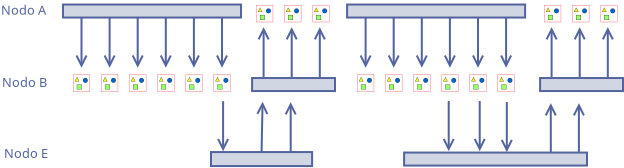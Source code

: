 <?xml version="1.0" encoding="UTF-8"?>
<dia:diagram xmlns:dia="http://www.lysator.liu.se/~alla/dia/">
  <dia:layer name="Background" visible="true" active="true">
    <dia:object type="Standard - Text" version="1" id="O0">
      <dia:attribute name="obj_pos">
        <dia:point val="7.85,7.732"/>
      </dia:attribute>
      <dia:attribute name="obj_bb">
        <dia:rectangle val="7.85,7.137;10.162,7.884"/>
      </dia:attribute>
      <dia:attribute name="text">
        <dia:composite type="text">
          <dia:attribute name="string">
            <dia:string>#Nodo A#</dia:string>
          </dia:attribute>
          <dia:attribute name="font">
            <dia:font family="sans" style="0" name="Helvetica"/>
          </dia:attribute>
          <dia:attribute name="height">
            <dia:real val="0.8"/>
          </dia:attribute>
          <dia:attribute name="pos">
            <dia:point val="7.85,7.732"/>
          </dia:attribute>
          <dia:attribute name="color">
            <dia:color val="#53639d"/>
          </dia:attribute>
          <dia:attribute name="alignment">
            <dia:enum val="0"/>
          </dia:attribute>
        </dia:composite>
      </dia:attribute>
      <dia:attribute name="valign">
        <dia:enum val="3"/>
      </dia:attribute>
    </dia:object>
    <dia:object type="Standard - Text" version="1" id="O1">
      <dia:attribute name="obj_pos">
        <dia:point val="7.905,11.343"/>
      </dia:attribute>
      <dia:attribute name="obj_bb">
        <dia:rectangle val="7.905,10.748;10.22,11.495"/>
      </dia:attribute>
      <dia:attribute name="text">
        <dia:composite type="text">
          <dia:attribute name="string">
            <dia:string>#Nodo B#</dia:string>
          </dia:attribute>
          <dia:attribute name="font">
            <dia:font family="sans" style="0" name="Helvetica"/>
          </dia:attribute>
          <dia:attribute name="height">
            <dia:real val="0.8"/>
          </dia:attribute>
          <dia:attribute name="pos">
            <dia:point val="7.905,11.343"/>
          </dia:attribute>
          <dia:attribute name="color">
            <dia:color val="#53639d"/>
          </dia:attribute>
          <dia:attribute name="alignment">
            <dia:enum val="0"/>
          </dia:attribute>
        </dia:composite>
      </dia:attribute>
      <dia:attribute name="valign">
        <dia:enum val="3"/>
      </dia:attribute>
    </dia:object>
    <dia:group>
      <dia:object type="Standard - Box" version="0" id="O2">
        <dia:attribute name="obj_pos">
          <dia:point val="10.95,7.224"/>
        </dia:attribute>
        <dia:attribute name="obj_bb">
          <dia:rectangle val="10.9,7.174;19.9,7.924"/>
        </dia:attribute>
        <dia:attribute name="elem_corner">
          <dia:point val="10.95,7.224"/>
        </dia:attribute>
        <dia:attribute name="elem_width">
          <dia:real val="8.9"/>
        </dia:attribute>
        <dia:attribute name="elem_height">
          <dia:real val="0.65"/>
        </dia:attribute>
        <dia:attribute name="border_color">
          <dia:color val="#53639d"/>
        </dia:attribute>
        <dia:attribute name="inner_color">
          <dia:color val="#d1d6e3"/>
        </dia:attribute>
        <dia:attribute name="show_background">
          <dia:boolean val="true"/>
        </dia:attribute>
      </dia:object>
      <dia:group>
        <dia:group>
          <dia:object type="Standard - Line" version="0" id="O3">
            <dia:attribute name="obj_pos">
              <dia:point val="11.875,7.879"/>
            </dia:attribute>
            <dia:attribute name="obj_bb">
              <dia:rectangle val="11.544,7.829;12.206,10.496"/>
            </dia:attribute>
            <dia:attribute name="conn_endpoints">
              <dia:point val="11.875,7.879"/>
              <dia:point val="11.875,10.384"/>
            </dia:attribute>
            <dia:attribute name="numcp">
              <dia:int val="1"/>
            </dia:attribute>
            <dia:attribute name="line_color">
              <dia:color val="#53639d"/>
            </dia:attribute>
            <dia:attribute name="end_arrow">
              <dia:enum val="1"/>
            </dia:attribute>
            <dia:attribute name="end_arrow_length">
              <dia:real val="0.5"/>
            </dia:attribute>
            <dia:attribute name="end_arrow_width">
              <dia:real val="0.5"/>
            </dia:attribute>
          </dia:object>
          <dia:object type="Standard - Image" version="0" id="O4">
            <dia:attribute name="obj_pos">
              <dia:point val="11.45,10.729"/>
            </dia:attribute>
            <dia:attribute name="obj_bb">
              <dia:rectangle val="11.4,10.679;12.35,11.629"/>
            </dia:attribute>
            <dia:attribute name="elem_corner">
              <dia:point val="11.45,10.729"/>
            </dia:attribute>
            <dia:attribute name="elem_width">
              <dia:real val="0.85"/>
            </dia:attribute>
            <dia:attribute name="elem_height">
              <dia:real val="0.85"/>
            </dia:attribute>
            <dia:attribute name="draw_border">
              <dia:boolean val="false"/>
            </dia:attribute>
            <dia:attribute name="keep_aspect">
              <dia:boolean val="true"/>
            </dia:attribute>
            <dia:attribute name="file">
              <dia:string>#/home/cnn/Dropbox/personal/pfe/documentacion/memoria/images/cruz.png#</dia:string>
            </dia:attribute>
          </dia:object>
        </dia:group>
        <dia:group>
          <dia:object type="Standard - Line" version="0" id="O5">
            <dia:attribute name="obj_pos">
              <dia:point val="13.28,7.879"/>
            </dia:attribute>
            <dia:attribute name="obj_bb">
              <dia:rectangle val="12.949,7.829;13.611,10.496"/>
            </dia:attribute>
            <dia:attribute name="conn_endpoints">
              <dia:point val="13.28,7.879"/>
              <dia:point val="13.28,10.384"/>
            </dia:attribute>
            <dia:attribute name="numcp">
              <dia:int val="1"/>
            </dia:attribute>
            <dia:attribute name="line_color">
              <dia:color val="#53639d"/>
            </dia:attribute>
            <dia:attribute name="end_arrow">
              <dia:enum val="1"/>
            </dia:attribute>
            <dia:attribute name="end_arrow_length">
              <dia:real val="0.5"/>
            </dia:attribute>
            <dia:attribute name="end_arrow_width">
              <dia:real val="0.5"/>
            </dia:attribute>
          </dia:object>
          <dia:object type="Standard - Image" version="0" id="O6">
            <dia:attribute name="obj_pos">
              <dia:point val="12.855,10.729"/>
            </dia:attribute>
            <dia:attribute name="obj_bb">
              <dia:rectangle val="12.805,10.679;13.755,11.629"/>
            </dia:attribute>
            <dia:attribute name="elem_corner">
              <dia:point val="12.855,10.729"/>
            </dia:attribute>
            <dia:attribute name="elem_width">
              <dia:real val="0.85"/>
            </dia:attribute>
            <dia:attribute name="elem_height">
              <dia:real val="0.85"/>
            </dia:attribute>
            <dia:attribute name="draw_border">
              <dia:boolean val="false"/>
            </dia:attribute>
            <dia:attribute name="keep_aspect">
              <dia:boolean val="true"/>
            </dia:attribute>
            <dia:attribute name="file">
              <dia:string>#/home/cnn/Dropbox/personal/pfe/documentacion/memoria/images/cruz.png#</dia:string>
            </dia:attribute>
          </dia:object>
        </dia:group>
        <dia:group>
          <dia:object type="Standard - Line" version="0" id="O7">
            <dia:attribute name="obj_pos">
              <dia:point val="14.685,7.879"/>
            </dia:attribute>
            <dia:attribute name="obj_bb">
              <dia:rectangle val="14.354,7.829;15.016,10.496"/>
            </dia:attribute>
            <dia:attribute name="conn_endpoints">
              <dia:point val="14.685,7.879"/>
              <dia:point val="14.685,10.384"/>
            </dia:attribute>
            <dia:attribute name="numcp">
              <dia:int val="1"/>
            </dia:attribute>
            <dia:attribute name="line_color">
              <dia:color val="#53639d"/>
            </dia:attribute>
            <dia:attribute name="end_arrow">
              <dia:enum val="1"/>
            </dia:attribute>
            <dia:attribute name="end_arrow_length">
              <dia:real val="0.5"/>
            </dia:attribute>
            <dia:attribute name="end_arrow_width">
              <dia:real val="0.5"/>
            </dia:attribute>
          </dia:object>
          <dia:object type="Standard - Image" version="0" id="O8">
            <dia:attribute name="obj_pos">
              <dia:point val="14.26,10.729"/>
            </dia:attribute>
            <dia:attribute name="obj_bb">
              <dia:rectangle val="14.21,10.679;15.16,11.629"/>
            </dia:attribute>
            <dia:attribute name="elem_corner">
              <dia:point val="14.26,10.729"/>
            </dia:attribute>
            <dia:attribute name="elem_width">
              <dia:real val="0.85"/>
            </dia:attribute>
            <dia:attribute name="elem_height">
              <dia:real val="0.85"/>
            </dia:attribute>
            <dia:attribute name="draw_border">
              <dia:boolean val="false"/>
            </dia:attribute>
            <dia:attribute name="keep_aspect">
              <dia:boolean val="true"/>
            </dia:attribute>
            <dia:attribute name="file">
              <dia:string>#/home/cnn/Dropbox/personal/pfe/documentacion/memoria/images/cruz.png#</dia:string>
            </dia:attribute>
          </dia:object>
        </dia:group>
        <dia:group>
          <dia:object type="Standard - Line" version="0" id="O9">
            <dia:attribute name="obj_pos">
              <dia:point val="16.09,7.879"/>
            </dia:attribute>
            <dia:attribute name="obj_bb">
              <dia:rectangle val="15.759,7.829;16.421,10.496"/>
            </dia:attribute>
            <dia:attribute name="conn_endpoints">
              <dia:point val="16.09,7.879"/>
              <dia:point val="16.09,10.384"/>
            </dia:attribute>
            <dia:attribute name="numcp">
              <dia:int val="1"/>
            </dia:attribute>
            <dia:attribute name="line_color">
              <dia:color val="#53639d"/>
            </dia:attribute>
            <dia:attribute name="end_arrow">
              <dia:enum val="1"/>
            </dia:attribute>
            <dia:attribute name="end_arrow_length">
              <dia:real val="0.5"/>
            </dia:attribute>
            <dia:attribute name="end_arrow_width">
              <dia:real val="0.5"/>
            </dia:attribute>
          </dia:object>
          <dia:object type="Standard - Image" version="0" id="O10">
            <dia:attribute name="obj_pos">
              <dia:point val="15.665,10.729"/>
            </dia:attribute>
            <dia:attribute name="obj_bb">
              <dia:rectangle val="15.615,10.679;16.565,11.629"/>
            </dia:attribute>
            <dia:attribute name="elem_corner">
              <dia:point val="15.665,10.729"/>
            </dia:attribute>
            <dia:attribute name="elem_width">
              <dia:real val="0.85"/>
            </dia:attribute>
            <dia:attribute name="elem_height">
              <dia:real val="0.85"/>
            </dia:attribute>
            <dia:attribute name="draw_border">
              <dia:boolean val="false"/>
            </dia:attribute>
            <dia:attribute name="keep_aspect">
              <dia:boolean val="true"/>
            </dia:attribute>
            <dia:attribute name="file">
              <dia:string>#/home/cnn/Dropbox/personal/pfe/documentacion/memoria/images/cruz.png#</dia:string>
            </dia:attribute>
          </dia:object>
        </dia:group>
        <dia:group>
          <dia:object type="Standard - Line" version="0" id="O11">
            <dia:attribute name="obj_pos">
              <dia:point val="17.495,7.879"/>
            </dia:attribute>
            <dia:attribute name="obj_bb">
              <dia:rectangle val="17.164,7.829;17.826,10.496"/>
            </dia:attribute>
            <dia:attribute name="conn_endpoints">
              <dia:point val="17.495,7.879"/>
              <dia:point val="17.495,10.384"/>
            </dia:attribute>
            <dia:attribute name="numcp">
              <dia:int val="1"/>
            </dia:attribute>
            <dia:attribute name="line_color">
              <dia:color val="#53639d"/>
            </dia:attribute>
            <dia:attribute name="end_arrow">
              <dia:enum val="1"/>
            </dia:attribute>
            <dia:attribute name="end_arrow_length">
              <dia:real val="0.5"/>
            </dia:attribute>
            <dia:attribute name="end_arrow_width">
              <dia:real val="0.5"/>
            </dia:attribute>
          </dia:object>
          <dia:object type="Standard - Image" version="0" id="O12">
            <dia:attribute name="obj_pos">
              <dia:point val="17.07,10.729"/>
            </dia:attribute>
            <dia:attribute name="obj_bb">
              <dia:rectangle val="17.02,10.679;17.97,11.629"/>
            </dia:attribute>
            <dia:attribute name="elem_corner">
              <dia:point val="17.07,10.729"/>
            </dia:attribute>
            <dia:attribute name="elem_width">
              <dia:real val="0.85"/>
            </dia:attribute>
            <dia:attribute name="elem_height">
              <dia:real val="0.85"/>
            </dia:attribute>
            <dia:attribute name="draw_border">
              <dia:boolean val="false"/>
            </dia:attribute>
            <dia:attribute name="keep_aspect">
              <dia:boolean val="true"/>
            </dia:attribute>
            <dia:attribute name="file">
              <dia:string>#/home/cnn/Dropbox/personal/pfe/documentacion/memoria/images/cruz.png#</dia:string>
            </dia:attribute>
          </dia:object>
        </dia:group>
        <dia:group>
          <dia:object type="Standard - Line" version="0" id="O13">
            <dia:attribute name="obj_pos">
              <dia:point val="18.9,7.879"/>
            </dia:attribute>
            <dia:attribute name="obj_bb">
              <dia:rectangle val="18.569,7.829;19.231,10.496"/>
            </dia:attribute>
            <dia:attribute name="conn_endpoints">
              <dia:point val="18.9,7.879"/>
              <dia:point val="18.9,10.384"/>
            </dia:attribute>
            <dia:attribute name="numcp">
              <dia:int val="1"/>
            </dia:attribute>
            <dia:attribute name="line_color">
              <dia:color val="#53639d"/>
            </dia:attribute>
            <dia:attribute name="end_arrow">
              <dia:enum val="1"/>
            </dia:attribute>
            <dia:attribute name="end_arrow_length">
              <dia:real val="0.5"/>
            </dia:attribute>
            <dia:attribute name="end_arrow_width">
              <dia:real val="0.5"/>
            </dia:attribute>
          </dia:object>
          <dia:object type="Standard - Image" version="0" id="O14">
            <dia:attribute name="obj_pos">
              <dia:point val="18.475,10.729"/>
            </dia:attribute>
            <dia:attribute name="obj_bb">
              <dia:rectangle val="18.425,10.679;19.375,11.629"/>
            </dia:attribute>
            <dia:attribute name="elem_corner">
              <dia:point val="18.475,10.729"/>
            </dia:attribute>
            <dia:attribute name="elem_width">
              <dia:real val="0.85"/>
            </dia:attribute>
            <dia:attribute name="elem_height">
              <dia:real val="0.85"/>
            </dia:attribute>
            <dia:attribute name="draw_border">
              <dia:boolean val="false"/>
            </dia:attribute>
            <dia:attribute name="keep_aspect">
              <dia:boolean val="true"/>
            </dia:attribute>
            <dia:attribute name="file">
              <dia:string>#/home/cnn/Dropbox/personal/pfe/documentacion/memoria/images/cruz.png#</dia:string>
            </dia:attribute>
          </dia:object>
        </dia:group>
      </dia:group>
    </dia:group>
    <dia:group>
      <dia:object type="Standard - Box" version="0" id="O15">
        <dia:attribute name="obj_pos">
          <dia:point val="25.155,7.224"/>
        </dia:attribute>
        <dia:attribute name="obj_bb">
          <dia:rectangle val="25.105,7.174;34.105,7.924"/>
        </dia:attribute>
        <dia:attribute name="elem_corner">
          <dia:point val="25.155,7.224"/>
        </dia:attribute>
        <dia:attribute name="elem_width">
          <dia:real val="8.9"/>
        </dia:attribute>
        <dia:attribute name="elem_height">
          <dia:real val="0.65"/>
        </dia:attribute>
        <dia:attribute name="border_color">
          <dia:color val="#53639d"/>
        </dia:attribute>
        <dia:attribute name="inner_color">
          <dia:color val="#d1d6e3"/>
        </dia:attribute>
        <dia:attribute name="show_background">
          <dia:boolean val="true"/>
        </dia:attribute>
      </dia:object>
      <dia:group>
        <dia:group>
          <dia:object type="Standard - Line" version="0" id="O16">
            <dia:attribute name="obj_pos">
              <dia:point val="26.08,7.879"/>
            </dia:attribute>
            <dia:attribute name="obj_bb">
              <dia:rectangle val="25.749,7.829;26.411,10.496"/>
            </dia:attribute>
            <dia:attribute name="conn_endpoints">
              <dia:point val="26.08,7.879"/>
              <dia:point val="26.08,10.384"/>
            </dia:attribute>
            <dia:attribute name="numcp">
              <dia:int val="1"/>
            </dia:attribute>
            <dia:attribute name="line_color">
              <dia:color val="#53639d"/>
            </dia:attribute>
            <dia:attribute name="end_arrow">
              <dia:enum val="1"/>
            </dia:attribute>
            <dia:attribute name="end_arrow_length">
              <dia:real val="0.5"/>
            </dia:attribute>
            <dia:attribute name="end_arrow_width">
              <dia:real val="0.5"/>
            </dia:attribute>
          </dia:object>
          <dia:object type="Standard - Image" version="0" id="O17">
            <dia:attribute name="obj_pos">
              <dia:point val="25.655,10.729"/>
            </dia:attribute>
            <dia:attribute name="obj_bb">
              <dia:rectangle val="25.605,10.679;26.555,11.629"/>
            </dia:attribute>
            <dia:attribute name="elem_corner">
              <dia:point val="25.655,10.729"/>
            </dia:attribute>
            <dia:attribute name="elem_width">
              <dia:real val="0.85"/>
            </dia:attribute>
            <dia:attribute name="elem_height">
              <dia:real val="0.85"/>
            </dia:attribute>
            <dia:attribute name="draw_border">
              <dia:boolean val="false"/>
            </dia:attribute>
            <dia:attribute name="keep_aspect">
              <dia:boolean val="true"/>
            </dia:attribute>
            <dia:attribute name="file">
              <dia:string>#/home/cnn/Dropbox/personal/pfe/documentacion/memoria/images/cruz.png#</dia:string>
            </dia:attribute>
          </dia:object>
        </dia:group>
        <dia:group>
          <dia:object type="Standard - Line" version="0" id="O18">
            <dia:attribute name="obj_pos">
              <dia:point val="27.485,7.879"/>
            </dia:attribute>
            <dia:attribute name="obj_bb">
              <dia:rectangle val="27.154,7.829;27.816,10.496"/>
            </dia:attribute>
            <dia:attribute name="conn_endpoints">
              <dia:point val="27.485,7.879"/>
              <dia:point val="27.485,10.384"/>
            </dia:attribute>
            <dia:attribute name="numcp">
              <dia:int val="1"/>
            </dia:attribute>
            <dia:attribute name="line_color">
              <dia:color val="#53639d"/>
            </dia:attribute>
            <dia:attribute name="end_arrow">
              <dia:enum val="1"/>
            </dia:attribute>
            <dia:attribute name="end_arrow_length">
              <dia:real val="0.5"/>
            </dia:attribute>
            <dia:attribute name="end_arrow_width">
              <dia:real val="0.5"/>
            </dia:attribute>
          </dia:object>
          <dia:object type="Standard - Image" version="0" id="O19">
            <dia:attribute name="obj_pos">
              <dia:point val="27.06,10.729"/>
            </dia:attribute>
            <dia:attribute name="obj_bb">
              <dia:rectangle val="27.01,10.679;27.96,11.629"/>
            </dia:attribute>
            <dia:attribute name="elem_corner">
              <dia:point val="27.06,10.729"/>
            </dia:attribute>
            <dia:attribute name="elem_width">
              <dia:real val="0.85"/>
            </dia:attribute>
            <dia:attribute name="elem_height">
              <dia:real val="0.85"/>
            </dia:attribute>
            <dia:attribute name="draw_border">
              <dia:boolean val="false"/>
            </dia:attribute>
            <dia:attribute name="keep_aspect">
              <dia:boolean val="true"/>
            </dia:attribute>
            <dia:attribute name="file">
              <dia:string>#/home/cnn/Dropbox/personal/pfe/documentacion/memoria/images/cruz.png#</dia:string>
            </dia:attribute>
          </dia:object>
        </dia:group>
        <dia:group>
          <dia:object type="Standard - Line" version="0" id="O20">
            <dia:attribute name="obj_pos">
              <dia:point val="28.89,7.879"/>
            </dia:attribute>
            <dia:attribute name="obj_bb">
              <dia:rectangle val="28.559,7.829;29.221,10.496"/>
            </dia:attribute>
            <dia:attribute name="conn_endpoints">
              <dia:point val="28.89,7.879"/>
              <dia:point val="28.89,10.384"/>
            </dia:attribute>
            <dia:attribute name="numcp">
              <dia:int val="1"/>
            </dia:attribute>
            <dia:attribute name="line_color">
              <dia:color val="#53639d"/>
            </dia:attribute>
            <dia:attribute name="end_arrow">
              <dia:enum val="1"/>
            </dia:attribute>
            <dia:attribute name="end_arrow_length">
              <dia:real val="0.5"/>
            </dia:attribute>
            <dia:attribute name="end_arrow_width">
              <dia:real val="0.5"/>
            </dia:attribute>
          </dia:object>
          <dia:object type="Standard - Image" version="0" id="O21">
            <dia:attribute name="obj_pos">
              <dia:point val="28.465,10.729"/>
            </dia:attribute>
            <dia:attribute name="obj_bb">
              <dia:rectangle val="28.415,10.679;29.365,11.629"/>
            </dia:attribute>
            <dia:attribute name="elem_corner">
              <dia:point val="28.465,10.729"/>
            </dia:attribute>
            <dia:attribute name="elem_width">
              <dia:real val="0.85"/>
            </dia:attribute>
            <dia:attribute name="elem_height">
              <dia:real val="0.85"/>
            </dia:attribute>
            <dia:attribute name="draw_border">
              <dia:boolean val="false"/>
            </dia:attribute>
            <dia:attribute name="keep_aspect">
              <dia:boolean val="true"/>
            </dia:attribute>
            <dia:attribute name="file">
              <dia:string>#/home/cnn/Dropbox/personal/pfe/documentacion/memoria/images/cruz.png#</dia:string>
            </dia:attribute>
          </dia:object>
        </dia:group>
        <dia:group>
          <dia:object type="Standard - Line" version="0" id="O22">
            <dia:attribute name="obj_pos">
              <dia:point val="30.295,7.879"/>
            </dia:attribute>
            <dia:attribute name="obj_bb">
              <dia:rectangle val="29.964,7.829;30.626,10.496"/>
            </dia:attribute>
            <dia:attribute name="conn_endpoints">
              <dia:point val="30.295,7.879"/>
              <dia:point val="30.295,10.384"/>
            </dia:attribute>
            <dia:attribute name="numcp">
              <dia:int val="1"/>
            </dia:attribute>
            <dia:attribute name="line_color">
              <dia:color val="#53639d"/>
            </dia:attribute>
            <dia:attribute name="end_arrow">
              <dia:enum val="1"/>
            </dia:attribute>
            <dia:attribute name="end_arrow_length">
              <dia:real val="0.5"/>
            </dia:attribute>
            <dia:attribute name="end_arrow_width">
              <dia:real val="0.5"/>
            </dia:attribute>
          </dia:object>
          <dia:object type="Standard - Image" version="0" id="O23">
            <dia:attribute name="obj_pos">
              <dia:point val="29.87,10.729"/>
            </dia:attribute>
            <dia:attribute name="obj_bb">
              <dia:rectangle val="29.82,10.679;30.77,11.629"/>
            </dia:attribute>
            <dia:attribute name="elem_corner">
              <dia:point val="29.87,10.729"/>
            </dia:attribute>
            <dia:attribute name="elem_width">
              <dia:real val="0.85"/>
            </dia:attribute>
            <dia:attribute name="elem_height">
              <dia:real val="0.85"/>
            </dia:attribute>
            <dia:attribute name="draw_border">
              <dia:boolean val="false"/>
            </dia:attribute>
            <dia:attribute name="keep_aspect">
              <dia:boolean val="true"/>
            </dia:attribute>
            <dia:attribute name="file">
              <dia:string>#/home/cnn/Dropbox/personal/pfe/documentacion/memoria/images/cruz.png#</dia:string>
            </dia:attribute>
          </dia:object>
        </dia:group>
        <dia:group>
          <dia:object type="Standard - Line" version="0" id="O24">
            <dia:attribute name="obj_pos">
              <dia:point val="31.7,7.879"/>
            </dia:attribute>
            <dia:attribute name="obj_bb">
              <dia:rectangle val="31.369,7.829;32.031,10.496"/>
            </dia:attribute>
            <dia:attribute name="conn_endpoints">
              <dia:point val="31.7,7.879"/>
              <dia:point val="31.7,10.384"/>
            </dia:attribute>
            <dia:attribute name="numcp">
              <dia:int val="1"/>
            </dia:attribute>
            <dia:attribute name="line_color">
              <dia:color val="#53639d"/>
            </dia:attribute>
            <dia:attribute name="end_arrow">
              <dia:enum val="1"/>
            </dia:attribute>
            <dia:attribute name="end_arrow_length">
              <dia:real val="0.5"/>
            </dia:attribute>
            <dia:attribute name="end_arrow_width">
              <dia:real val="0.5"/>
            </dia:attribute>
          </dia:object>
          <dia:object type="Standard - Image" version="0" id="O25">
            <dia:attribute name="obj_pos">
              <dia:point val="31.275,10.729"/>
            </dia:attribute>
            <dia:attribute name="obj_bb">
              <dia:rectangle val="31.225,10.679;32.175,11.629"/>
            </dia:attribute>
            <dia:attribute name="elem_corner">
              <dia:point val="31.275,10.729"/>
            </dia:attribute>
            <dia:attribute name="elem_width">
              <dia:real val="0.85"/>
            </dia:attribute>
            <dia:attribute name="elem_height">
              <dia:real val="0.85"/>
            </dia:attribute>
            <dia:attribute name="draw_border">
              <dia:boolean val="false"/>
            </dia:attribute>
            <dia:attribute name="keep_aspect">
              <dia:boolean val="true"/>
            </dia:attribute>
            <dia:attribute name="file">
              <dia:string>#/home/cnn/Dropbox/personal/pfe/documentacion/memoria/images/cruz.png#</dia:string>
            </dia:attribute>
          </dia:object>
        </dia:group>
        <dia:group>
          <dia:object type="Standard - Line" version="0" id="O26">
            <dia:attribute name="obj_pos">
              <dia:point val="33.105,7.879"/>
            </dia:attribute>
            <dia:attribute name="obj_bb">
              <dia:rectangle val="32.774,7.829;33.436,10.496"/>
            </dia:attribute>
            <dia:attribute name="conn_endpoints">
              <dia:point val="33.105,7.879"/>
              <dia:point val="33.105,10.384"/>
            </dia:attribute>
            <dia:attribute name="numcp">
              <dia:int val="1"/>
            </dia:attribute>
            <dia:attribute name="line_color">
              <dia:color val="#53639d"/>
            </dia:attribute>
            <dia:attribute name="end_arrow">
              <dia:enum val="1"/>
            </dia:attribute>
            <dia:attribute name="end_arrow_length">
              <dia:real val="0.5"/>
            </dia:attribute>
            <dia:attribute name="end_arrow_width">
              <dia:real val="0.5"/>
            </dia:attribute>
          </dia:object>
          <dia:object type="Standard - Image" version="0" id="O27">
            <dia:attribute name="obj_pos">
              <dia:point val="32.68,10.729"/>
            </dia:attribute>
            <dia:attribute name="obj_bb">
              <dia:rectangle val="32.63,10.679;33.58,11.629"/>
            </dia:attribute>
            <dia:attribute name="elem_corner">
              <dia:point val="32.68,10.729"/>
            </dia:attribute>
            <dia:attribute name="elem_width">
              <dia:real val="0.85"/>
            </dia:attribute>
            <dia:attribute name="elem_height">
              <dia:real val="0.85"/>
            </dia:attribute>
            <dia:attribute name="draw_border">
              <dia:boolean val="false"/>
            </dia:attribute>
            <dia:attribute name="keep_aspect">
              <dia:boolean val="true"/>
            </dia:attribute>
            <dia:attribute name="file">
              <dia:string>#/home/cnn/Dropbox/personal/pfe/documentacion/memoria/images/cruz.png#</dia:string>
            </dia:attribute>
          </dia:object>
        </dia:group>
      </dia:group>
    </dia:group>
    <dia:group>
      <dia:object type="Standard - Box" version="0" id="O28">
        <dia:attribute name="obj_pos">
          <dia:point val="20.405,10.899"/>
        </dia:attribute>
        <dia:attribute name="obj_bb">
          <dia:rectangle val="20.355,10.849;24.6,11.599"/>
        </dia:attribute>
        <dia:attribute name="elem_corner">
          <dia:point val="20.405,10.899"/>
        </dia:attribute>
        <dia:attribute name="elem_width">
          <dia:real val="4.145"/>
        </dia:attribute>
        <dia:attribute name="elem_height">
          <dia:real val="0.65"/>
        </dia:attribute>
        <dia:attribute name="border_color">
          <dia:color val="#53639d"/>
        </dia:attribute>
        <dia:attribute name="inner_color">
          <dia:color val="#d1d6e3"/>
        </dia:attribute>
        <dia:attribute name="show_background">
          <dia:boolean val="true"/>
        </dia:attribute>
      </dia:object>
      <dia:object type="Standard - Line" version="0" id="O29">
        <dia:attribute name="obj_pos">
          <dia:point val="20.98,8.354"/>
        </dia:attribute>
        <dia:attribute name="obj_bb">
          <dia:rectangle val="20.649,8.304;21.311,10.909"/>
        </dia:attribute>
        <dia:attribute name="conn_endpoints">
          <dia:point val="20.98,8.354"/>
          <dia:point val="20.98,10.859"/>
        </dia:attribute>
        <dia:attribute name="numcp">
          <dia:int val="1"/>
        </dia:attribute>
        <dia:attribute name="line_color">
          <dia:color val="#53639d"/>
        </dia:attribute>
        <dia:attribute name="start_arrow">
          <dia:enum val="1"/>
        </dia:attribute>
        <dia:attribute name="start_arrow_length">
          <dia:real val="0.5"/>
        </dia:attribute>
        <dia:attribute name="start_arrow_width">
          <dia:real val="0.5"/>
        </dia:attribute>
      </dia:object>
      <dia:object type="Standard - Image" version="0" id="O30">
        <dia:attribute name="obj_pos">
          <dia:point val="20.605,7.254"/>
        </dia:attribute>
        <dia:attribute name="obj_bb">
          <dia:rectangle val="20.555,7.204;21.505,8.154"/>
        </dia:attribute>
        <dia:attribute name="elem_corner">
          <dia:point val="20.605,7.254"/>
        </dia:attribute>
        <dia:attribute name="elem_width">
          <dia:real val="0.85"/>
        </dia:attribute>
        <dia:attribute name="elem_height">
          <dia:real val="0.85"/>
        </dia:attribute>
        <dia:attribute name="draw_border">
          <dia:boolean val="false"/>
        </dia:attribute>
        <dia:attribute name="keep_aspect">
          <dia:boolean val="true"/>
        </dia:attribute>
        <dia:attribute name="file">
          <dia:string>#/home/cnn/Dropbox/personal/pfe/documentacion/memoria/images/cruz.png#</dia:string>
        </dia:attribute>
      </dia:object>
      <dia:object type="Standard - Line" version="0" id="O31">
        <dia:attribute name="obj_pos">
          <dia:point val="22.385,8.354"/>
        </dia:attribute>
        <dia:attribute name="obj_bb">
          <dia:rectangle val="22.054,8.304;22.716,10.909"/>
        </dia:attribute>
        <dia:attribute name="conn_endpoints">
          <dia:point val="22.385,8.354"/>
          <dia:point val="22.385,10.859"/>
        </dia:attribute>
        <dia:attribute name="numcp">
          <dia:int val="1"/>
        </dia:attribute>
        <dia:attribute name="line_color">
          <dia:color val="#53639d"/>
        </dia:attribute>
        <dia:attribute name="start_arrow">
          <dia:enum val="1"/>
        </dia:attribute>
        <dia:attribute name="start_arrow_length">
          <dia:real val="0.5"/>
        </dia:attribute>
        <dia:attribute name="start_arrow_width">
          <dia:real val="0.5"/>
        </dia:attribute>
      </dia:object>
      <dia:object type="Standard - Image" version="0" id="O32">
        <dia:attribute name="obj_pos">
          <dia:point val="22.01,7.254"/>
        </dia:attribute>
        <dia:attribute name="obj_bb">
          <dia:rectangle val="21.96,7.204;22.91,8.154"/>
        </dia:attribute>
        <dia:attribute name="elem_corner">
          <dia:point val="22.01,7.254"/>
        </dia:attribute>
        <dia:attribute name="elem_width">
          <dia:real val="0.85"/>
        </dia:attribute>
        <dia:attribute name="elem_height">
          <dia:real val="0.85"/>
        </dia:attribute>
        <dia:attribute name="draw_border">
          <dia:boolean val="false"/>
        </dia:attribute>
        <dia:attribute name="keep_aspect">
          <dia:boolean val="true"/>
        </dia:attribute>
        <dia:attribute name="file">
          <dia:string>#/home/cnn/Dropbox/personal/pfe/documentacion/memoria/images/cruz.png#</dia:string>
        </dia:attribute>
      </dia:object>
      <dia:object type="Standard - Line" version="0" id="O33">
        <dia:attribute name="obj_pos">
          <dia:point val="23.79,8.354"/>
        </dia:attribute>
        <dia:attribute name="obj_bb">
          <dia:rectangle val="23.459,8.304;24.121,10.909"/>
        </dia:attribute>
        <dia:attribute name="conn_endpoints">
          <dia:point val="23.79,8.354"/>
          <dia:point val="23.79,10.859"/>
        </dia:attribute>
        <dia:attribute name="numcp">
          <dia:int val="1"/>
        </dia:attribute>
        <dia:attribute name="line_color">
          <dia:color val="#53639d"/>
        </dia:attribute>
        <dia:attribute name="start_arrow">
          <dia:enum val="1"/>
        </dia:attribute>
        <dia:attribute name="start_arrow_length">
          <dia:real val="0.5"/>
        </dia:attribute>
        <dia:attribute name="start_arrow_width">
          <dia:real val="0.5"/>
        </dia:attribute>
      </dia:object>
      <dia:object type="Standard - Image" version="0" id="O34">
        <dia:attribute name="obj_pos">
          <dia:point val="23.415,7.254"/>
        </dia:attribute>
        <dia:attribute name="obj_bb">
          <dia:rectangle val="23.365,7.204;24.315,8.154"/>
        </dia:attribute>
        <dia:attribute name="elem_corner">
          <dia:point val="23.415,7.254"/>
        </dia:attribute>
        <dia:attribute name="elem_width">
          <dia:real val="0.85"/>
        </dia:attribute>
        <dia:attribute name="elem_height">
          <dia:real val="0.85"/>
        </dia:attribute>
        <dia:attribute name="draw_border">
          <dia:boolean val="false"/>
        </dia:attribute>
        <dia:attribute name="keep_aspect">
          <dia:boolean val="true"/>
        </dia:attribute>
        <dia:attribute name="file">
          <dia:string>#/home/cnn/Dropbox/personal/pfe/documentacion/memoria/images/cruz.png#</dia:string>
        </dia:attribute>
      </dia:object>
    </dia:group>
    <dia:group>
      <dia:object type="Standard - Box" version="0" id="O35">
        <dia:attribute name="obj_pos">
          <dia:point val="34.805,10.899"/>
        </dia:attribute>
        <dia:attribute name="obj_bb">
          <dia:rectangle val="34.755,10.849;39,11.599"/>
        </dia:attribute>
        <dia:attribute name="elem_corner">
          <dia:point val="34.805,10.899"/>
        </dia:attribute>
        <dia:attribute name="elem_width">
          <dia:real val="4.145"/>
        </dia:attribute>
        <dia:attribute name="elem_height">
          <dia:real val="0.65"/>
        </dia:attribute>
        <dia:attribute name="border_color">
          <dia:color val="#53639d"/>
        </dia:attribute>
        <dia:attribute name="inner_color">
          <dia:color val="#d1d6e3"/>
        </dia:attribute>
        <dia:attribute name="show_background">
          <dia:boolean val="true"/>
        </dia:attribute>
      </dia:object>
      <dia:object type="Standard - Line" version="0" id="O36">
        <dia:attribute name="obj_pos">
          <dia:point val="35.38,8.354"/>
        </dia:attribute>
        <dia:attribute name="obj_bb">
          <dia:rectangle val="35.049,8.304;35.711,10.909"/>
        </dia:attribute>
        <dia:attribute name="conn_endpoints">
          <dia:point val="35.38,8.354"/>
          <dia:point val="35.38,10.859"/>
        </dia:attribute>
        <dia:attribute name="numcp">
          <dia:int val="1"/>
        </dia:attribute>
        <dia:attribute name="line_color">
          <dia:color val="#53639d"/>
        </dia:attribute>
        <dia:attribute name="start_arrow">
          <dia:enum val="1"/>
        </dia:attribute>
        <dia:attribute name="start_arrow_length">
          <dia:real val="0.5"/>
        </dia:attribute>
        <dia:attribute name="start_arrow_width">
          <dia:real val="0.5"/>
        </dia:attribute>
      </dia:object>
      <dia:object type="Standard - Image" version="0" id="O37">
        <dia:attribute name="obj_pos">
          <dia:point val="35.005,7.254"/>
        </dia:attribute>
        <dia:attribute name="obj_bb">
          <dia:rectangle val="34.955,7.204;35.905,8.154"/>
        </dia:attribute>
        <dia:attribute name="elem_corner">
          <dia:point val="35.005,7.254"/>
        </dia:attribute>
        <dia:attribute name="elem_width">
          <dia:real val="0.85"/>
        </dia:attribute>
        <dia:attribute name="elem_height">
          <dia:real val="0.85"/>
        </dia:attribute>
        <dia:attribute name="draw_border">
          <dia:boolean val="false"/>
        </dia:attribute>
        <dia:attribute name="keep_aspect">
          <dia:boolean val="true"/>
        </dia:attribute>
        <dia:attribute name="file">
          <dia:string>#/home/cnn/Dropbox/personal/pfe/documentacion/memoria/images/cruz.png#</dia:string>
        </dia:attribute>
      </dia:object>
      <dia:object type="Standard - Line" version="0" id="O38">
        <dia:attribute name="obj_pos">
          <dia:point val="36.785,8.354"/>
        </dia:attribute>
        <dia:attribute name="obj_bb">
          <dia:rectangle val="36.454,8.304;37.116,10.909"/>
        </dia:attribute>
        <dia:attribute name="conn_endpoints">
          <dia:point val="36.785,8.354"/>
          <dia:point val="36.785,10.859"/>
        </dia:attribute>
        <dia:attribute name="numcp">
          <dia:int val="1"/>
        </dia:attribute>
        <dia:attribute name="line_color">
          <dia:color val="#53639d"/>
        </dia:attribute>
        <dia:attribute name="start_arrow">
          <dia:enum val="1"/>
        </dia:attribute>
        <dia:attribute name="start_arrow_length">
          <dia:real val="0.5"/>
        </dia:attribute>
        <dia:attribute name="start_arrow_width">
          <dia:real val="0.5"/>
        </dia:attribute>
      </dia:object>
      <dia:object type="Standard - Image" version="0" id="O39">
        <dia:attribute name="obj_pos">
          <dia:point val="36.41,7.254"/>
        </dia:attribute>
        <dia:attribute name="obj_bb">
          <dia:rectangle val="36.36,7.204;37.31,8.154"/>
        </dia:attribute>
        <dia:attribute name="elem_corner">
          <dia:point val="36.41,7.254"/>
        </dia:attribute>
        <dia:attribute name="elem_width">
          <dia:real val="0.85"/>
        </dia:attribute>
        <dia:attribute name="elem_height">
          <dia:real val="0.85"/>
        </dia:attribute>
        <dia:attribute name="draw_border">
          <dia:boolean val="false"/>
        </dia:attribute>
        <dia:attribute name="keep_aspect">
          <dia:boolean val="true"/>
        </dia:attribute>
        <dia:attribute name="file">
          <dia:string>#/home/cnn/Dropbox/personal/pfe/documentacion/memoria/images/cruz.png#</dia:string>
        </dia:attribute>
      </dia:object>
      <dia:object type="Standard - Line" version="0" id="O40">
        <dia:attribute name="obj_pos">
          <dia:point val="38.19,8.354"/>
        </dia:attribute>
        <dia:attribute name="obj_bb">
          <dia:rectangle val="37.859,8.304;38.521,10.909"/>
        </dia:attribute>
        <dia:attribute name="conn_endpoints">
          <dia:point val="38.19,8.354"/>
          <dia:point val="38.19,10.859"/>
        </dia:attribute>
        <dia:attribute name="numcp">
          <dia:int val="1"/>
        </dia:attribute>
        <dia:attribute name="line_color">
          <dia:color val="#53639d"/>
        </dia:attribute>
        <dia:attribute name="start_arrow">
          <dia:enum val="1"/>
        </dia:attribute>
        <dia:attribute name="start_arrow_length">
          <dia:real val="0.5"/>
        </dia:attribute>
        <dia:attribute name="start_arrow_width">
          <dia:real val="0.5"/>
        </dia:attribute>
      </dia:object>
      <dia:object type="Standard - Image" version="0" id="O41">
        <dia:attribute name="obj_pos">
          <dia:point val="37.815,7.254"/>
        </dia:attribute>
        <dia:attribute name="obj_bb">
          <dia:rectangle val="37.765,7.204;38.715,8.154"/>
        </dia:attribute>
        <dia:attribute name="elem_corner">
          <dia:point val="37.815,7.254"/>
        </dia:attribute>
        <dia:attribute name="elem_width">
          <dia:real val="0.85"/>
        </dia:attribute>
        <dia:attribute name="elem_height">
          <dia:real val="0.85"/>
        </dia:attribute>
        <dia:attribute name="draw_border">
          <dia:boolean val="false"/>
        </dia:attribute>
        <dia:attribute name="keep_aspect">
          <dia:boolean val="true"/>
        </dia:attribute>
        <dia:attribute name="file">
          <dia:string>#/home/cnn/Dropbox/personal/pfe/documentacion/memoria/images/cruz.png#</dia:string>
        </dia:attribute>
      </dia:object>
    </dia:group>
    <dia:object type="Standard - Box" version="0" id="O42">
      <dia:attribute name="obj_pos">
        <dia:point val="18.35,14.6"/>
      </dia:attribute>
      <dia:attribute name="obj_bb">
        <dia:rectangle val="18.3,14.55;23.455,15.35"/>
      </dia:attribute>
      <dia:attribute name="elem_corner">
        <dia:point val="18.35,14.6"/>
      </dia:attribute>
      <dia:attribute name="elem_width">
        <dia:real val="5.055"/>
      </dia:attribute>
      <dia:attribute name="elem_height">
        <dia:real val="0.7"/>
      </dia:attribute>
      <dia:attribute name="border_color">
        <dia:color val="#53639d"/>
      </dia:attribute>
      <dia:attribute name="inner_color">
        <dia:color val="#d1d6e3"/>
      </dia:attribute>
      <dia:attribute name="show_background">
        <dia:boolean val="true"/>
      </dia:attribute>
    </dia:object>
    <dia:object type="Standard - Line" version="0" id="O43">
      <dia:attribute name="obj_pos">
        <dia:point val="20.93,12.085"/>
      </dia:attribute>
      <dia:attribute name="obj_bb">
        <dia:rectangle val="20.585,12.034;21.247,14.651"/>
      </dia:attribute>
      <dia:attribute name="conn_endpoints">
        <dia:point val="20.93,12.085"/>
        <dia:point val="20.878,14.6"/>
      </dia:attribute>
      <dia:attribute name="numcp">
        <dia:int val="1"/>
      </dia:attribute>
      <dia:attribute name="line_color">
        <dia:color val="#53639d"/>
      </dia:attribute>
      <dia:attribute name="start_arrow">
        <dia:enum val="1"/>
      </dia:attribute>
      <dia:attribute name="start_arrow_length">
        <dia:real val="0.5"/>
      </dia:attribute>
      <dia:attribute name="start_arrow_width">
        <dia:real val="0.5"/>
      </dia:attribute>
      <dia:connections>
        <dia:connection handle="1" to="O42" connection="1"/>
      </dia:connections>
    </dia:object>
    <dia:object type="Standard - Line" version="0" id="O44">
      <dia:attribute name="obj_pos">
        <dia:point val="22.335,12.105"/>
      </dia:attribute>
      <dia:attribute name="obj_bb">
        <dia:rectangle val="22.004,12.055;22.666,14.66"/>
      </dia:attribute>
      <dia:attribute name="conn_endpoints">
        <dia:point val="22.335,12.105"/>
        <dia:point val="22.335,14.61"/>
      </dia:attribute>
      <dia:attribute name="numcp">
        <dia:int val="1"/>
      </dia:attribute>
      <dia:attribute name="line_color">
        <dia:color val="#53639d"/>
      </dia:attribute>
      <dia:attribute name="start_arrow">
        <dia:enum val="1"/>
      </dia:attribute>
      <dia:attribute name="start_arrow_length">
        <dia:real val="0.5"/>
      </dia:attribute>
      <dia:attribute name="start_arrow_width">
        <dia:real val="0.5"/>
      </dia:attribute>
    </dia:object>
    <dia:object type="Standard - Line" version="0" id="O45">
      <dia:attribute name="obj_pos">
        <dia:point val="35.34,12.155"/>
      </dia:attribute>
      <dia:attribute name="obj_bb">
        <dia:rectangle val="35.009,12.105;35.671,14.71"/>
      </dia:attribute>
      <dia:attribute name="conn_endpoints">
        <dia:point val="35.34,12.155"/>
        <dia:point val="35.34,14.66"/>
      </dia:attribute>
      <dia:attribute name="numcp">
        <dia:int val="1"/>
      </dia:attribute>
      <dia:attribute name="line_color">
        <dia:color val="#53639d"/>
      </dia:attribute>
      <dia:attribute name="start_arrow">
        <dia:enum val="1"/>
      </dia:attribute>
      <dia:attribute name="start_arrow_length">
        <dia:real val="0.5"/>
      </dia:attribute>
      <dia:attribute name="start_arrow_width">
        <dia:real val="0.5"/>
      </dia:attribute>
    </dia:object>
    <dia:object type="Standard - Line" version="0" id="O46">
      <dia:attribute name="obj_pos">
        <dia:point val="36.745,12.155"/>
      </dia:attribute>
      <dia:attribute name="obj_bb">
        <dia:rectangle val="36.414,12.105;37.076,14.71"/>
      </dia:attribute>
      <dia:attribute name="conn_endpoints">
        <dia:point val="36.745,12.155"/>
        <dia:point val="36.745,14.66"/>
      </dia:attribute>
      <dia:attribute name="numcp">
        <dia:int val="1"/>
      </dia:attribute>
      <dia:attribute name="line_color">
        <dia:color val="#53639d"/>
      </dia:attribute>
      <dia:attribute name="start_arrow">
        <dia:enum val="1"/>
      </dia:attribute>
      <dia:attribute name="start_arrow_length">
        <dia:real val="0.5"/>
      </dia:attribute>
      <dia:attribute name="start_arrow_width">
        <dia:real val="0.5"/>
      </dia:attribute>
    </dia:object>
    <dia:object type="Standard - Line" version="0" id="O47">
      <dia:attribute name="obj_pos">
        <dia:point val="18.955,12.055"/>
      </dia:attribute>
      <dia:attribute name="obj_bb">
        <dia:rectangle val="18.624,12.005;19.286,14.672"/>
      </dia:attribute>
      <dia:attribute name="conn_endpoints">
        <dia:point val="18.955,12.055"/>
        <dia:point val="18.955,14.56"/>
      </dia:attribute>
      <dia:attribute name="numcp">
        <dia:int val="1"/>
      </dia:attribute>
      <dia:attribute name="line_color">
        <dia:color val="#53639d"/>
      </dia:attribute>
      <dia:attribute name="end_arrow">
        <dia:enum val="1"/>
      </dia:attribute>
      <dia:attribute name="end_arrow_length">
        <dia:real val="0.5"/>
      </dia:attribute>
      <dia:attribute name="end_arrow_width">
        <dia:real val="0.5"/>
      </dia:attribute>
    </dia:object>
    <dia:object type="Standard - Box" version="0" id="O48">
      <dia:attribute name="obj_pos">
        <dia:point val="28.005,14.625"/>
      </dia:attribute>
      <dia:attribute name="obj_bb">
        <dia:rectangle val="27.955,14.575;37.2,15.325"/>
      </dia:attribute>
      <dia:attribute name="elem_corner">
        <dia:point val="28.005,14.625"/>
      </dia:attribute>
      <dia:attribute name="elem_width">
        <dia:real val="9.145"/>
      </dia:attribute>
      <dia:attribute name="elem_height">
        <dia:real val="0.65"/>
      </dia:attribute>
      <dia:attribute name="border_color">
        <dia:color val="#53639d"/>
      </dia:attribute>
      <dia:attribute name="inner_color">
        <dia:color val="#d1d6e3"/>
      </dia:attribute>
      <dia:attribute name="show_background">
        <dia:boolean val="true"/>
      </dia:attribute>
    </dia:object>
    <dia:object type="Standard - Line" version="0" id="O49">
      <dia:attribute name="obj_pos">
        <dia:point val="30.236,12.05"/>
      </dia:attribute>
      <dia:attribute name="obj_bb">
        <dia:rectangle val="29.905,12;30.567,14.667"/>
      </dia:attribute>
      <dia:attribute name="conn_endpoints">
        <dia:point val="30.236,12.05"/>
        <dia:point val="30.236,14.555"/>
      </dia:attribute>
      <dia:attribute name="numcp">
        <dia:int val="1"/>
      </dia:attribute>
      <dia:attribute name="line_color">
        <dia:color val="#53639d"/>
      </dia:attribute>
      <dia:attribute name="end_arrow">
        <dia:enum val="1"/>
      </dia:attribute>
      <dia:attribute name="end_arrow_length">
        <dia:real val="0.5"/>
      </dia:attribute>
      <dia:attribute name="end_arrow_width">
        <dia:real val="0.5"/>
      </dia:attribute>
    </dia:object>
    <dia:object type="Standard - Line" version="0" id="O50">
      <dia:attribute name="obj_pos">
        <dia:point val="31.786,12.05"/>
      </dia:attribute>
      <dia:attribute name="obj_bb">
        <dia:rectangle val="31.455,12;32.117,14.667"/>
      </dia:attribute>
      <dia:attribute name="conn_endpoints">
        <dia:point val="31.786,12.05"/>
        <dia:point val="31.786,14.555"/>
      </dia:attribute>
      <dia:attribute name="numcp">
        <dia:int val="1"/>
      </dia:attribute>
      <dia:attribute name="line_color">
        <dia:color val="#53639d"/>
      </dia:attribute>
      <dia:attribute name="end_arrow">
        <dia:enum val="1"/>
      </dia:attribute>
      <dia:attribute name="end_arrow_length">
        <dia:real val="0.5"/>
      </dia:attribute>
      <dia:attribute name="end_arrow_width">
        <dia:real val="0.5"/>
      </dia:attribute>
    </dia:object>
    <dia:object type="Standard - Line" version="0" id="O51">
      <dia:attribute name="obj_pos">
        <dia:point val="33.141,12.1"/>
      </dia:attribute>
      <dia:attribute name="obj_bb">
        <dia:rectangle val="32.81,12.05;33.472,14.717"/>
      </dia:attribute>
      <dia:attribute name="conn_endpoints">
        <dia:point val="33.141,12.1"/>
        <dia:point val="33.141,14.605"/>
      </dia:attribute>
      <dia:attribute name="numcp">
        <dia:int val="1"/>
      </dia:attribute>
      <dia:attribute name="line_color">
        <dia:color val="#53639d"/>
      </dia:attribute>
      <dia:attribute name="end_arrow">
        <dia:enum val="1"/>
      </dia:attribute>
      <dia:attribute name="end_arrow_length">
        <dia:real val="0.5"/>
      </dia:attribute>
      <dia:attribute name="end_arrow_width">
        <dia:real val="0.5"/>
      </dia:attribute>
    </dia:object>
    <dia:object type="Standard - Text" version="1" id="O52">
      <dia:attribute name="obj_pos">
        <dia:point val="8.005,14.895"/>
      </dia:attribute>
      <dia:attribute name="obj_bb">
        <dia:rectangle val="8.005,14.281;10.304,15.085"/>
      </dia:attribute>
      <dia:attribute name="text">
        <dia:composite type="text">
          <dia:attribute name="string">
            <dia:string>#Nodo E#</dia:string>
          </dia:attribute>
          <dia:attribute name="font">
            <dia:font family="sans" style="0" name="Helvetica"/>
          </dia:attribute>
          <dia:attribute name="height">
            <dia:real val="0.8"/>
          </dia:attribute>
          <dia:attribute name="pos">
            <dia:point val="8.005,14.895"/>
          </dia:attribute>
          <dia:attribute name="color">
            <dia:color val="#53639d"/>
          </dia:attribute>
          <dia:attribute name="alignment">
            <dia:enum val="0"/>
          </dia:attribute>
        </dia:composite>
      </dia:attribute>
      <dia:attribute name="valign">
        <dia:enum val="3"/>
      </dia:attribute>
    </dia:object>
  </dia:layer>
</dia:diagram>
